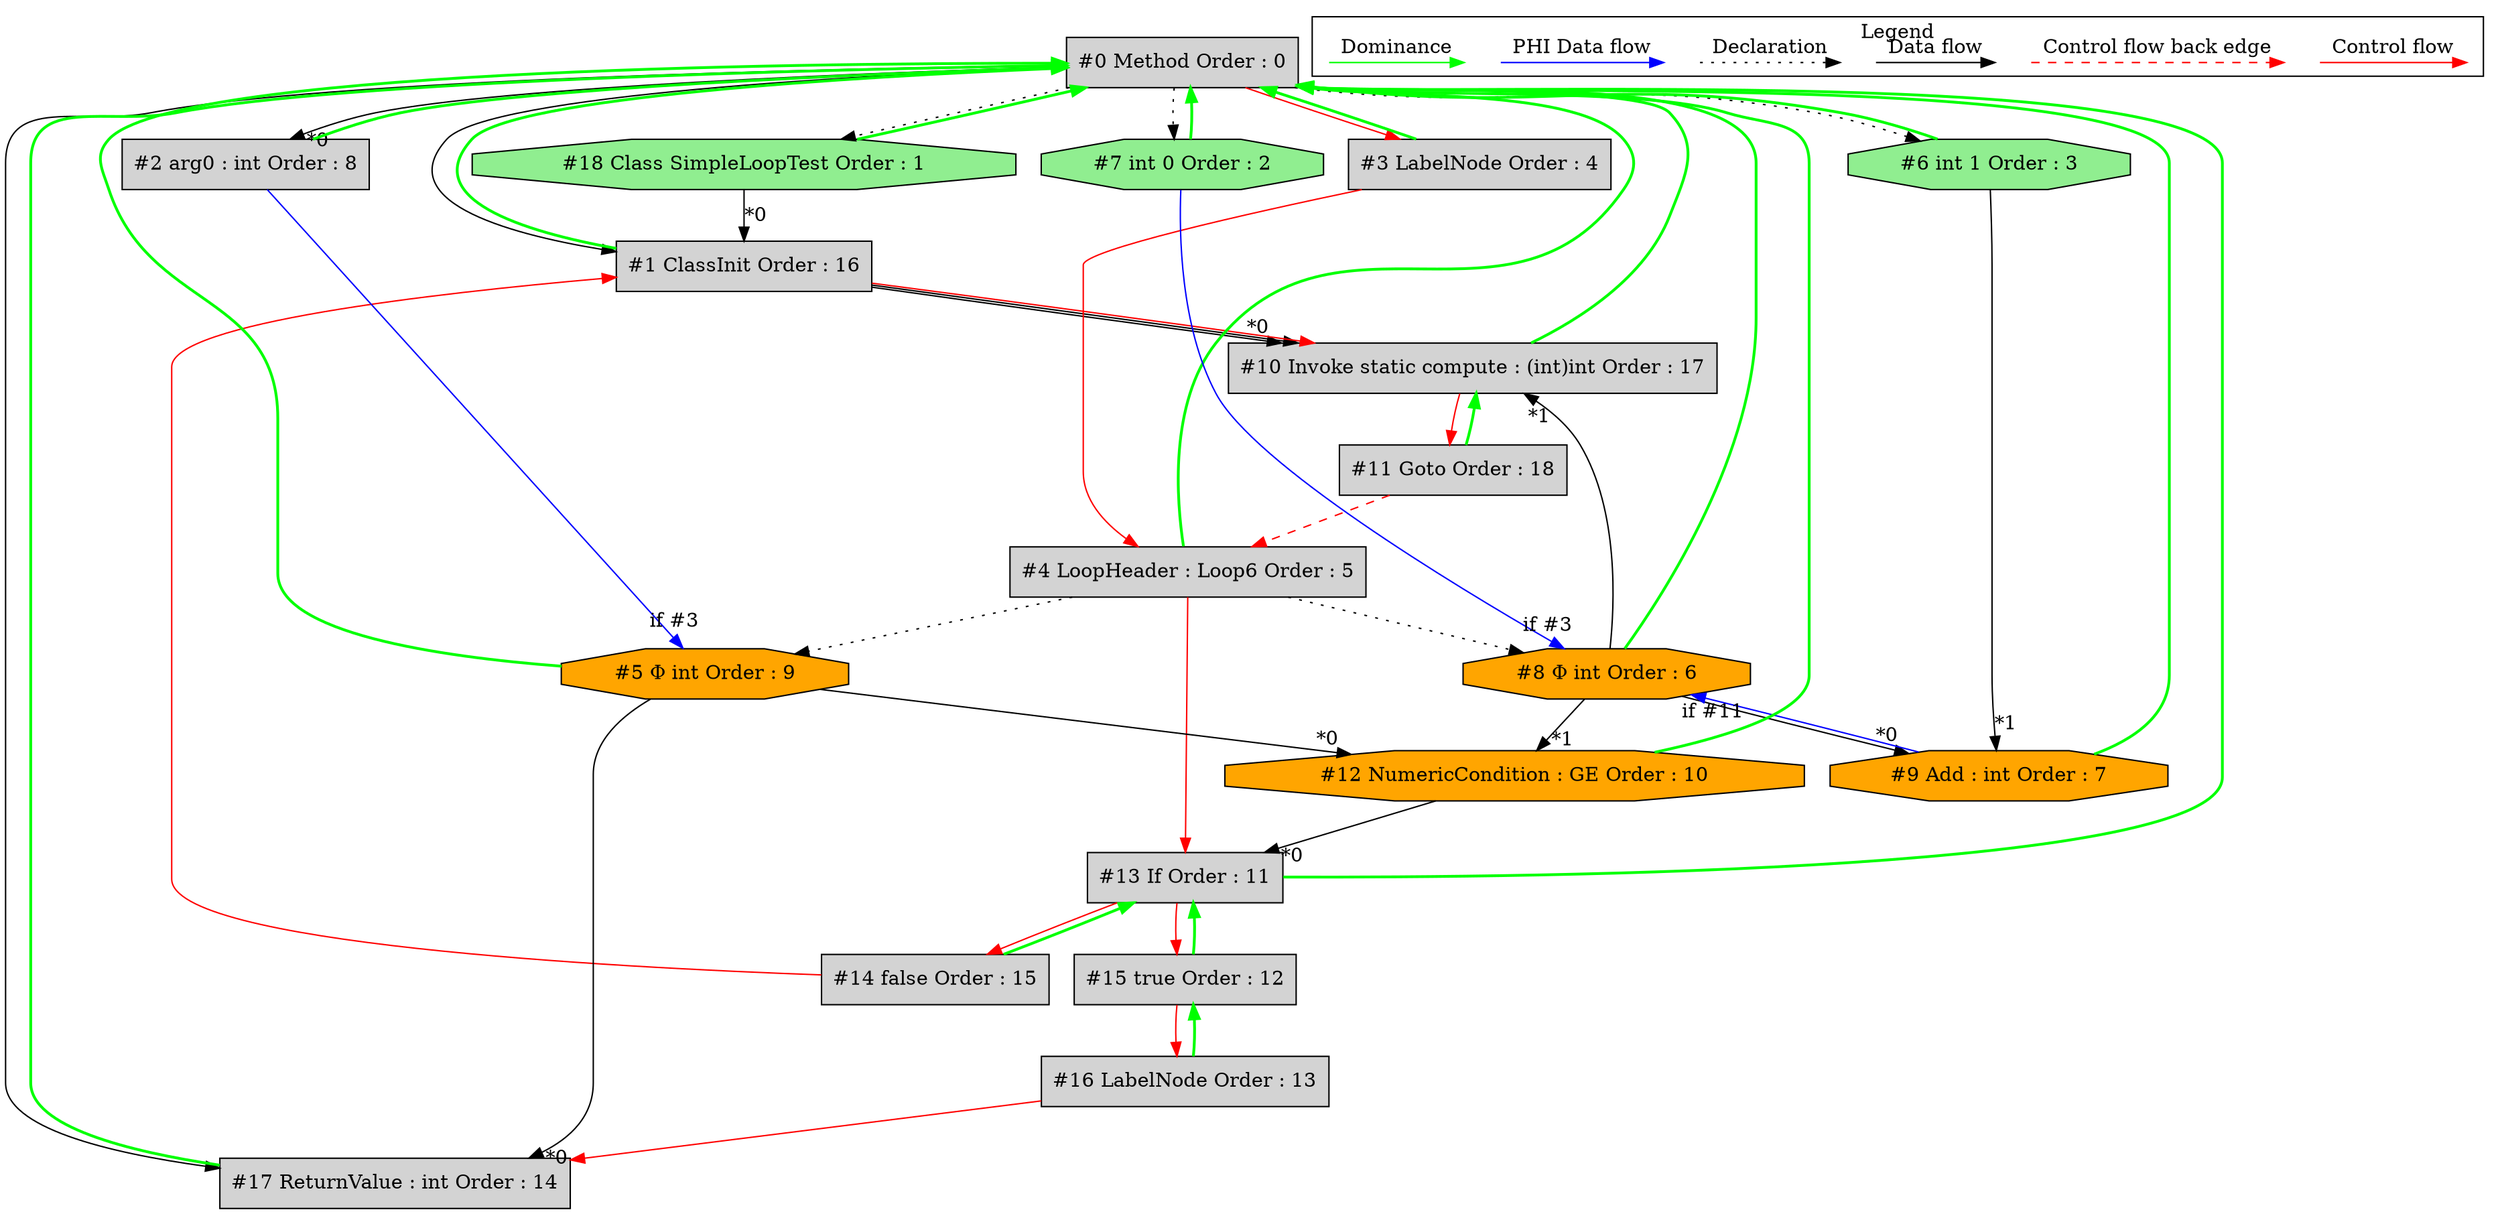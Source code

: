 digraph debugoutput {
 ordering="in";
 node0[label="#0 Method Order : 0",shape=box, fillcolor=lightgrey, style=filled];
 node1[label="#1 ClassInit Order : 16",shape=box, fillcolor=lightgrey, style=filled];
 node1 -> node0[dir="forward" color="green" penwidth="2"];
 node18 -> node1[headlabel="*0", labeldistance=2];
 node0 -> node1;
 node14 -> node1[labeldistance=2, color=red, fontcolor=red];
 node2[label="#2 arg0 : int Order : 8",shape=box, fillcolor=lightgrey, style=filled];
 node2 -> node0[dir="forward" color="green" penwidth="2"];
 node0 -> node2[headlabel="*0", labeldistance=2];
 node3[label="#3 LabelNode Order : 4",shape=box, fillcolor=lightgrey, style=filled];
 node3 -> node0[dir="forward" color="green" penwidth="2"];
 node0 -> node3[labeldistance=2, color=red, fontcolor=red];
 node4[label="#4 LoopHeader : Loop6 Order : 5",shape=box, fillcolor=lightgrey, style=filled];
 node4 -> node0[dir="forward" color="green" penwidth="2"];
 node3 -> node4[labeldistance=2, color=red, fontcolor=red];
 node11 -> node4[labeldistance=2, color=red, fontcolor=red, style=dashed];
 node5[label="#5 Φ int Order : 9",shape=octagon, fillcolor=orange, style=filled];
 node5 -> node0[dir="forward" color="green" penwidth="2"];
 node4 -> node5[style=dotted];
 node2 -> node5[headlabel="if #3", labeldistance=2, color=blue, constraint=false];
 node6[label="#6 int 1 Order : 3",shape=octagon, fillcolor=lightgreen, style=filled];
 node6 -> node0[dir="forward" color="green" penwidth="2"];
 node0 -> node6[style=dotted];
 node7[label="#7 int 0 Order : 2",shape=octagon, fillcolor=lightgreen, style=filled];
 node7 -> node0[dir="forward" color="green" penwidth="2"];
 node0 -> node7[style=dotted];
 node8[label="#8 Φ int Order : 6",shape=octagon, fillcolor=orange, style=filled];
 node8 -> node0[dir="forward" color="green" penwidth="2"];
 node4 -> node8[style=dotted];
 node7 -> node8[headlabel="if #3", labeldistance=2, color=blue, constraint=false];
 node9 -> node8[headlabel="if #11", labeldistance=2, color=blue, constraint=false];
 node9[label="#9 Add : int Order : 7",shape=octagon, fillcolor=orange, style=filled];
 node9 -> node0[dir="forward" color="green" penwidth="2"];
 node8 -> node9[headlabel="*0", labeldistance=2];
 node6 -> node9[headlabel="*1", labeldistance=2];
 node10[label="#10 Invoke static compute : (int)int Order : 17",shape=box, fillcolor=lightgrey, style=filled];
 node10 -> node0[dir="forward" color="green" penwidth="2"];
 node1 -> node10[headlabel="*0", labeldistance=2];
 node8 -> node10[headlabel="*1", labeldistance=2];
 node1 -> node10;
 node1 -> node10[labeldistance=2, color=red, fontcolor=red];
 node11[label="#11 Goto Order : 18",shape=box, fillcolor=lightgrey, style=filled];
 node11 -> node10[dir="forward" color="green" penwidth="2"];
 node10 -> node11[labeldistance=2, color=red, fontcolor=red];
 node12[label="#12 NumericCondition : GE Order : 10",shape=octagon, fillcolor=orange, style=filled];
 node12 -> node0[dir="forward" color="green" penwidth="2"];
 node5 -> node12[headlabel="*0", labeldistance=2];
 node8 -> node12[headlabel="*1", labeldistance=2];
 node13[label="#13 If Order : 11",shape=box, fillcolor=lightgrey, style=filled];
 node13 -> node0[dir="forward" color="green" penwidth="2"];
 node12 -> node13[headlabel="*0", labeldistance=2];
 node4 -> node13[labeldistance=2, color=red, fontcolor=red];
 node14[label="#14 false Order : 15",shape=box, fillcolor=lightgrey, style=filled];
 node14 -> node13[dir="forward" color="green" penwidth="2"];
 node13 -> node14[labeldistance=2, color=red, fontcolor=red];
 node15[label="#15 true Order : 12",shape=box, fillcolor=lightgrey, style=filled];
 node15 -> node13[dir="forward" color="green" penwidth="2"];
 node13 -> node15[labeldistance=2, color=red, fontcolor=red];
 node16[label="#16 LabelNode Order : 13",shape=box, fillcolor=lightgrey, style=filled];
 node16 -> node15[dir="forward" color="green" penwidth="2"];
 node15 -> node16[labeldistance=2, color=red, fontcolor=red];
 node17[label="#17 ReturnValue : int Order : 14",shape=box, fillcolor=lightgrey, style=filled];
 node17 -> node0[dir="forward" color="green" penwidth="2"];
 node5 -> node17[headlabel="*0", labeldistance=2];
 node16 -> node17[labeldistance=2, color=red, fontcolor=red];
 node0 -> node17;
 node18[label="#18 Class SimpleLoopTest Order : 1",shape=octagon, fillcolor=lightgreen, style=filled];
 node18 -> node0[dir="forward" color="green" penwidth="2"];
 node0 -> node18[style=dotted];
 subgraph cluster_000 {
  label = "Legend";
  node [shape=point]
  {
   rank=same;
   c0 [style = invis];
   c1 [style = invis];
   c2 [style = invis];
   c3 [style = invis];
   d0 [style = invis];
   d1 [style = invis];
   d2 [style = invis];
   d3 [style = invis];
   d4 [style = invis];
   d5 [style = invis];
   d6 [style = invis];
   d7 [style = invis];
  }
  c0 -> c1 [label="Control flow", style=solid, color=red]
  c2 -> c3 [label="Control flow back edge", style=dashed, color=red]
  d0 -> d1 [label="Data flow"]
  d2 -> d3 [label="Declaration", style=dotted]
  d4 -> d5 [label="PHI Data flow", color=blue]
  d6 -> d7 [label="Dominance", color=green]
 }

}
